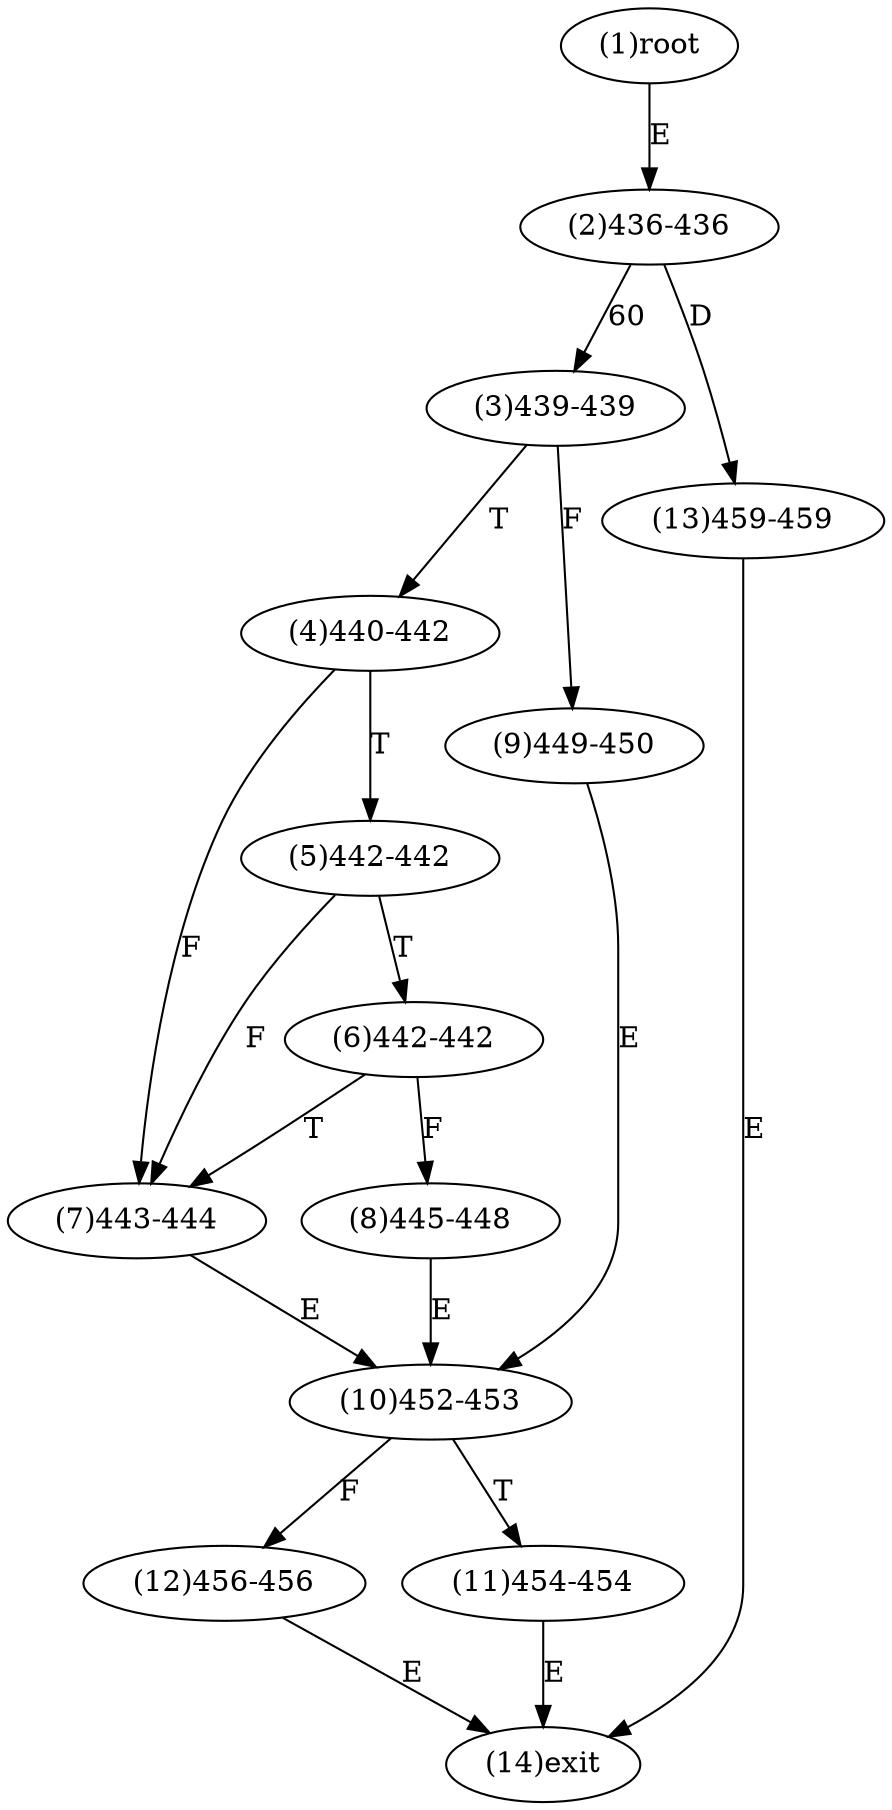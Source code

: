 digraph "" { 
1[ label="(1)root"];
2[ label="(2)436-436"];
3[ label="(3)439-439"];
4[ label="(4)440-442"];
5[ label="(5)442-442"];
6[ label="(6)442-442"];
7[ label="(7)443-444"];
8[ label="(8)445-448"];
9[ label="(9)449-450"];
10[ label="(10)452-453"];
11[ label="(11)454-454"];
12[ label="(12)456-456"];
13[ label="(13)459-459"];
14[ label="(14)exit"];
1->2[ label="E"];
2->3[ label="60"];
2->13[ label="D"];
3->9[ label="F"];
3->4[ label="T"];
4->7[ label="F"];
4->5[ label="T"];
5->7[ label="F"];
5->6[ label="T"];
6->8[ label="F"];
6->7[ label="T"];
7->10[ label="E"];
8->10[ label="E"];
9->10[ label="E"];
10->12[ label="F"];
10->11[ label="T"];
11->14[ label="E"];
12->14[ label="E"];
13->14[ label="E"];
}